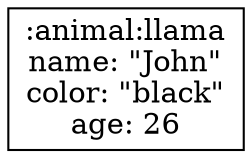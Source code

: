 digraph {
  node [shape="rectangle"]

  n1 [label=":animal:llama\nname: \"John\"\ncolor: \"black\"\nage: 26"]
}